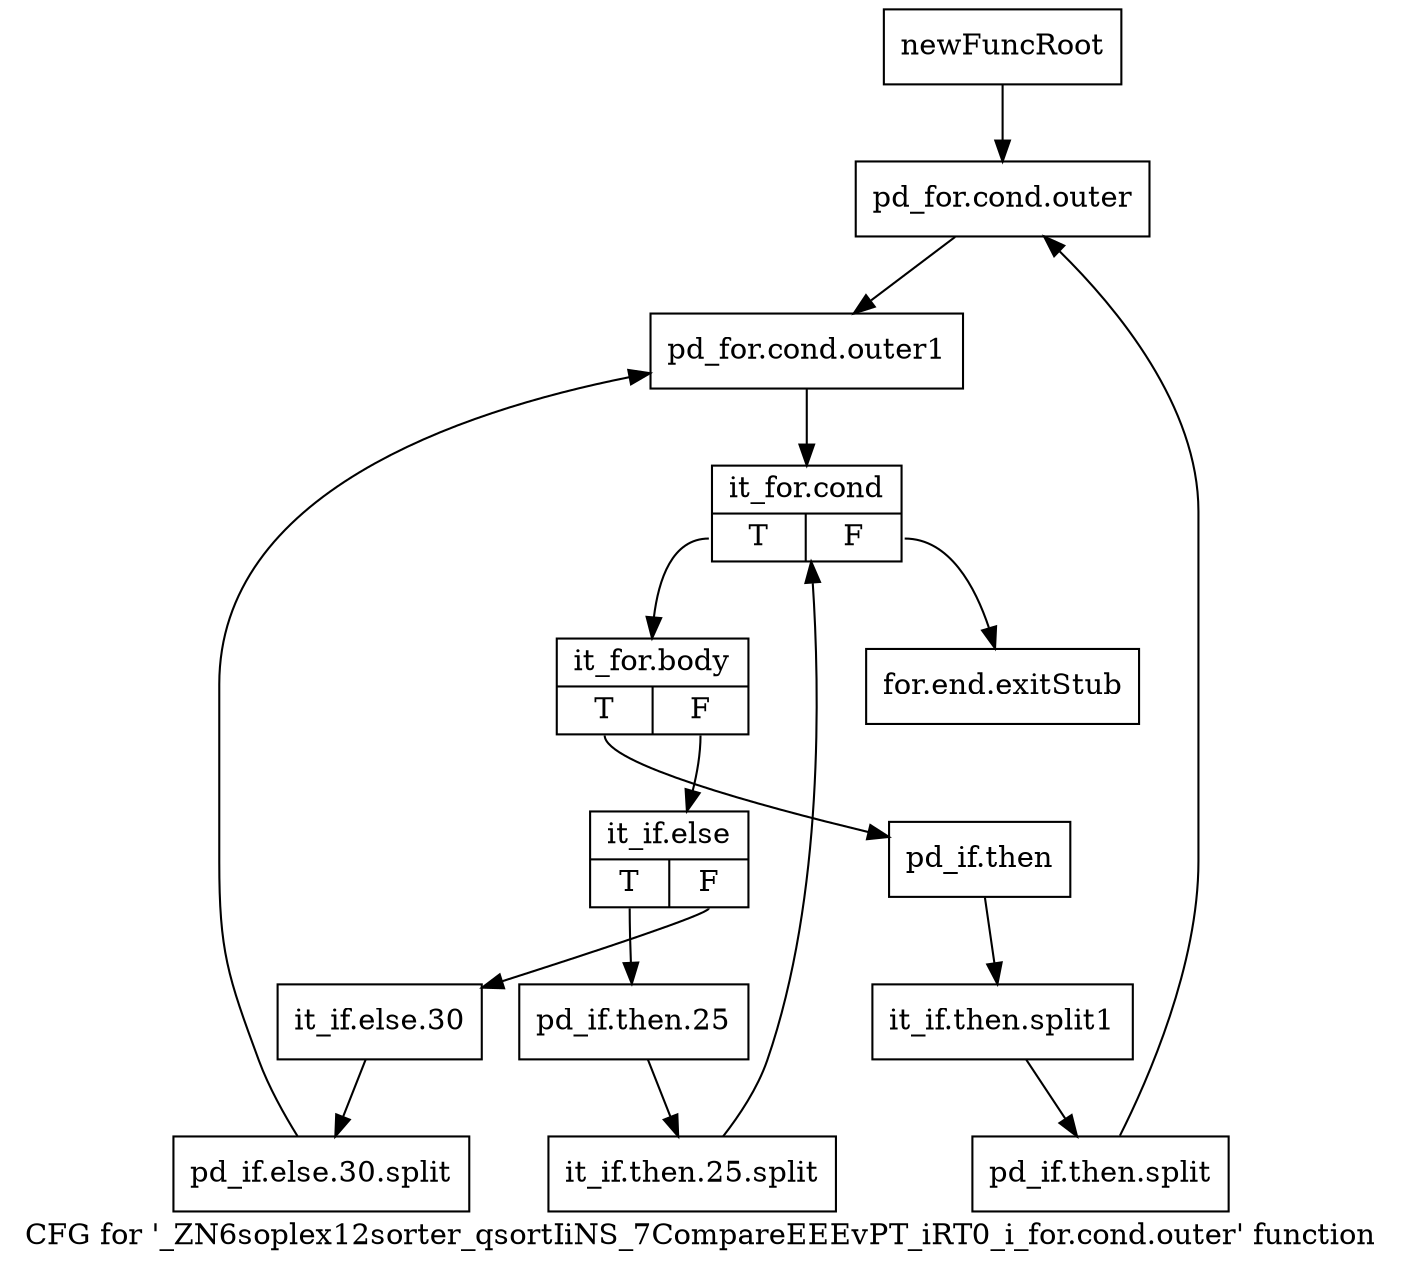 digraph "CFG for '_ZN6soplex12sorter_qsortIiNS_7CompareEEEvPT_iRT0_i_for.cond.outer' function" {
	label="CFG for '_ZN6soplex12sorter_qsortIiNS_7CompareEEEvPT_iRT0_i_for.cond.outer' function";

	Node0x2b36650 [shape=record,label="{newFuncRoot}"];
	Node0x2b36650 -> Node0x2b366f0;
	Node0x2b366a0 [shape=record,label="{for.end.exitStub}"];
	Node0x2b366f0 [shape=record,label="{pd_for.cond.outer}"];
	Node0x2b366f0 -> Node0x2b36740;
	Node0x2b36740 [shape=record,label="{pd_for.cond.outer1}"];
	Node0x2b36740 -> Node0x2b36790;
	Node0x2b36790 [shape=record,label="{it_for.cond|{<s0>T|<s1>F}}"];
	Node0x2b36790:s0 -> Node0x2b367e0;
	Node0x2b36790:s1 -> Node0x2b366a0;
	Node0x2b367e0 [shape=record,label="{it_for.body|{<s0>T|<s1>F}}"];
	Node0x2b367e0:s0 -> Node0x2b36920;
	Node0x2b367e0:s1 -> Node0x2b36830;
	Node0x2b36830 [shape=record,label="{it_if.else|{<s0>T|<s1>F}}"];
	Node0x2b36830:s0 -> Node0x2b368d0;
	Node0x2b36830:s1 -> Node0x2b36880;
	Node0x2b36880 [shape=record,label="{it_if.else.30}"];
	Node0x2b36880 -> Node0x3542ab0;
	Node0x3542ab0 [shape=record,label="{pd_if.else.30.split}"];
	Node0x3542ab0 -> Node0x2b36740;
	Node0x2b368d0 [shape=record,label="{pd_if.then.25}"];
	Node0x2b368d0 -> Node0x3579ff0;
	Node0x3579ff0 [shape=record,label="{it_if.then.25.split}"];
	Node0x3579ff0 -> Node0x2b36790;
	Node0x2b36920 [shape=record,label="{pd_if.then}"];
	Node0x2b36920 -> Node0x354b3b0;
	Node0x354b3b0 [shape=record,label="{it_if.then.split1}"];
	Node0x354b3b0 -> Node0x3576290;
	Node0x3576290 [shape=record,label="{pd_if.then.split}"];
	Node0x3576290 -> Node0x2b366f0;
}
